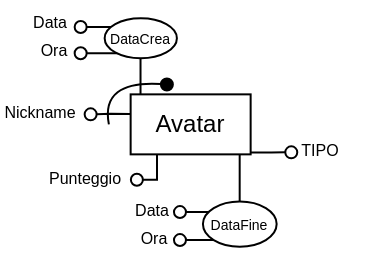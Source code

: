 <mxfile version="24.2.5" type="device">
  <diagram name="Pagina-1" id="QI2gKdlKlqPeXvp3Vsb9">
    <mxGraphModel dx="1223" dy="234" grid="1" gridSize="10" guides="1" tooltips="1" connect="1" arrows="1" fold="1" page="1" pageScale="1" pageWidth="827" pageHeight="1169" math="0" shadow="0">
      <root>
        <mxCell id="0" />
        <mxCell id="1" parent="0" />
        <mxCell id="TJHUJ5yDJH3Zewi4uw6C-1" value="&lt;font style=&quot;font-size: 8px;&quot;&gt;Punteggio&lt;/font&gt;" style="text;html=1;align=center;verticalAlign=middle;whiteSpace=wrap;rounded=1;strokeColor=none;" vertex="1" parent="1">
          <mxGeometry x="-288.56" y="425.18" width="49" height="23" as="geometry" />
        </mxCell>
        <mxCell id="TJHUJ5yDJH3Zewi4uw6C-2" style="edgeStyle=orthogonalEdgeStyle;rounded=0;orthogonalLoop=1;jettySize=auto;html=1;exitX=0;exitY=0.25;exitDx=0;exitDy=0;endArrow=oval;endFill=0;" edge="1" parent="1">
          <mxGeometry relative="1" as="geometry">
            <mxPoint x="-261.68" y="406.18" as="targetPoint" />
            <mxPoint x="-241.68" y="405.95" as="sourcePoint" />
            <Array as="points">
              <mxPoint x="-251.68" y="406.18" />
            </Array>
          </mxGeometry>
        </mxCell>
        <mxCell id="TJHUJ5yDJH3Zewi4uw6C-3" value="&lt;font style=&quot;font-size: 8px;&quot;&gt;Nickname&lt;/font&gt;" style="text;html=1;align=center;verticalAlign=middle;whiteSpace=wrap;rounded=1;strokeColor=none;" vertex="1" parent="1">
          <mxGeometry x="-301.68" y="392.18" width="30" height="23.5" as="geometry" />
        </mxCell>
        <mxCell id="TJHUJ5yDJH3Zewi4uw6C-7" style="edgeStyle=orthogonalEdgeStyle;rounded=0;orthogonalLoop=1;jettySize=auto;html=1;exitX=0.053;exitY=1.011;exitDx=0;exitDy=0;endArrow=oval;endFill=0;exitPerimeter=0;" edge="1" parent="1">
          <mxGeometry relative="1" as="geometry">
            <mxPoint x="-238.56" y="438.85" as="targetPoint" />
            <mxPoint x="-228.5" y="426.18" as="sourcePoint" />
            <Array as="points">
              <mxPoint x="-228.56" y="438.85" />
            </Array>
          </mxGeometry>
        </mxCell>
        <mxCell id="TJHUJ5yDJH3Zewi4uw6C-8" value="" style="curved=1;endArrow=oval;html=1;rounded=0;endFill=1;entryX=0.827;entryY=1.079;entryDx=0;entryDy=0;entryPerimeter=0;" edge="1" parent="1">
          <mxGeometry width="50" height="50" relative="1" as="geometry">
            <mxPoint x="-252.56" y="411.18" as="sourcePoint" />
            <mxPoint x="-223.56" y="391.234" as="targetPoint" />
            <Array as="points">
              <mxPoint x="-256.84" y="389.18" />
            </Array>
          </mxGeometry>
        </mxCell>
        <mxCell id="TJHUJ5yDJH3Zewi4uw6C-9" value="&lt;font style=&quot;font-size: 8px;&quot;&gt;Ora&lt;/font&gt;" style="text;html=1;align=center;verticalAlign=middle;whiteSpace=wrap;rounded=1;strokeColor=none;glass=0;" vertex="1" parent="1">
          <mxGeometry x="-304.67" y="365.25" width="50" height="15" as="geometry" />
        </mxCell>
        <mxCell id="TJHUJ5yDJH3Zewi4uw6C-10" value="&lt;font style=&quot;font-size: 8px;&quot;&gt;Data&lt;/font&gt;" style="text;html=1;align=center;verticalAlign=middle;whiteSpace=wrap;rounded=1;strokeColor=none;glass=0;" vertex="1" parent="1">
          <mxGeometry x="-306.67" y="351.26" width="50" height="15" as="geometry" />
        </mxCell>
        <mxCell id="TJHUJ5yDJH3Zewi4uw6C-11" style="edgeStyle=orthogonalEdgeStyle;rounded=0;orthogonalLoop=1;jettySize=auto;html=1;exitX=0;exitY=0;exitDx=0;exitDy=0;endArrow=oval;endFill=0;" edge="1" parent="1">
          <mxGeometry relative="1" as="geometry">
            <mxPoint x="-266.67" y="362.51" as="targetPoint" />
            <mxPoint x="-247.29" y="362.51" as="sourcePoint" />
            <Array as="points" />
          </mxGeometry>
        </mxCell>
        <mxCell id="TJHUJ5yDJH3Zewi4uw6C-12" style="edgeStyle=orthogonalEdgeStyle;rounded=0;orthogonalLoop=1;jettySize=auto;html=1;endArrow=oval;endFill=0;" edge="1" parent="1">
          <mxGeometry relative="1" as="geometry">
            <mxPoint x="-266.67" y="375.63" as="targetPoint" />
            <mxPoint x="-246.67" y="375.63" as="sourcePoint" />
            <Array as="points" />
          </mxGeometry>
        </mxCell>
        <mxCell id="TJHUJ5yDJH3Zewi4uw6C-13" value="&lt;p style=&quot;line-height: 110%;&quot;&gt;&lt;font style=&quot;font-size: 7px;&quot;&gt;DataCrea&lt;/font&gt;&lt;/p&gt;" style="ellipse;whiteSpace=wrap;html=1;" vertex="1" parent="1">
          <mxGeometry x="-254.67" y="358.13" width="36.12" height="20" as="geometry" />
        </mxCell>
        <mxCell id="TJHUJ5yDJH3Zewi4uw6C-14" value="" style="endArrow=none;html=1;rounded=0;" edge="1" parent="1">
          <mxGeometry width="50" height="50" relative="1" as="geometry">
            <mxPoint x="-236.74" y="398.13" as="sourcePoint" />
            <mxPoint x="-236.74" y="378.13" as="targetPoint" />
          </mxGeometry>
        </mxCell>
        <mxCell id="TJHUJ5yDJH3Zewi4uw6C-15" value="Avatar" style="whiteSpace=wrap;html=1;align=center;" vertex="1" parent="1">
          <mxGeometry x="-241.68" y="396.18" width="60" height="30" as="geometry" />
        </mxCell>
        <mxCell id="TJHUJ5yDJH3Zewi4uw6C-18" value="&lt;font style=&quot;font-size: 8px;&quot;&gt;Ora&lt;/font&gt;" style="text;html=1;align=center;verticalAlign=middle;whiteSpace=wrap;rounded=1;strokeColor=none;glass=0;" vertex="1" parent="1">
          <mxGeometry x="-254.67" y="459" width="50" height="15" as="geometry" />
        </mxCell>
        <mxCell id="TJHUJ5yDJH3Zewi4uw6C-19" value="&lt;font style=&quot;font-size: 8px;&quot;&gt;Data&lt;/font&gt;" style="text;html=1;align=center;verticalAlign=middle;whiteSpace=wrap;rounded=1;strokeColor=none;glass=0;" vertex="1" parent="1">
          <mxGeometry x="-255.54" y="445" width="50" height="15" as="geometry" />
        </mxCell>
        <mxCell id="TJHUJ5yDJH3Zewi4uw6C-20" style="edgeStyle=orthogonalEdgeStyle;rounded=0;orthogonalLoop=1;jettySize=auto;html=1;exitX=0;exitY=0;exitDx=0;exitDy=0;endArrow=oval;endFill=0;" edge="1" parent="1">
          <mxGeometry relative="1" as="geometry">
            <mxPoint x="-217.01" y="455.04" as="targetPoint" />
            <mxPoint x="-197.63" y="455.04" as="sourcePoint" />
            <Array as="points" />
          </mxGeometry>
        </mxCell>
        <mxCell id="TJHUJ5yDJH3Zewi4uw6C-21" style="edgeStyle=orthogonalEdgeStyle;rounded=0;orthogonalLoop=1;jettySize=auto;html=1;endArrow=oval;endFill=0;" edge="1" parent="1">
          <mxGeometry relative="1" as="geometry">
            <mxPoint x="-217.01" y="469.04" as="targetPoint" />
            <mxPoint x="-197.01" y="469.04" as="sourcePoint" />
            <Array as="points" />
          </mxGeometry>
        </mxCell>
        <mxCell id="TJHUJ5yDJH3Zewi4uw6C-22" value="" style="endArrow=none;html=1;rounded=0;" edge="1" parent="1">
          <mxGeometry width="50" height="50" relative="1" as="geometry">
            <mxPoint x="-187.16" y="463.48" as="sourcePoint" />
            <mxPoint x="-187.16" y="426.18" as="targetPoint" />
          </mxGeometry>
        </mxCell>
        <mxCell id="TJHUJ5yDJH3Zewi4uw6C-23" value="&lt;p style=&quot;line-height: 110%;&quot;&gt;&lt;font style=&quot;font-size: 7px;&quot;&gt;DataFine&lt;/font&gt;&lt;/p&gt;" style="ellipse;whiteSpace=wrap;html=1;" vertex="1" parent="1">
          <mxGeometry x="-205.54" y="449.72" width="36.87" height="22.63" as="geometry" />
        </mxCell>
        <mxCell id="TJHUJ5yDJH3Zewi4uw6C-25" style="edgeStyle=orthogonalEdgeStyle;rounded=0;orthogonalLoop=1;jettySize=auto;html=1;exitX=0;exitY=0.25;exitDx=0;exitDy=0;endArrow=oval;endFill=0;" edge="1" parent="1">
          <mxGeometry relative="1" as="geometry">
            <mxPoint x="-161.36" y="425.18" as="targetPoint" />
            <mxPoint x="-181.68" y="425.23" as="sourcePoint" />
            <Array as="points">
              <mxPoint x="-171.36" y="425.41" />
            </Array>
          </mxGeometry>
        </mxCell>
        <mxCell id="TJHUJ5yDJH3Zewi4uw6C-26" value="&lt;font style=&quot;font-size: 8px;&quot;&gt;TIPO&lt;/font&gt;" style="text;html=1;align=center;verticalAlign=middle;whiteSpace=wrap;rounded=1;strokeColor=none;glass=0;" vertex="1" parent="1">
          <mxGeometry x="-171.98" y="415.68" width="50" height="15" as="geometry" />
        </mxCell>
      </root>
    </mxGraphModel>
  </diagram>
</mxfile>
